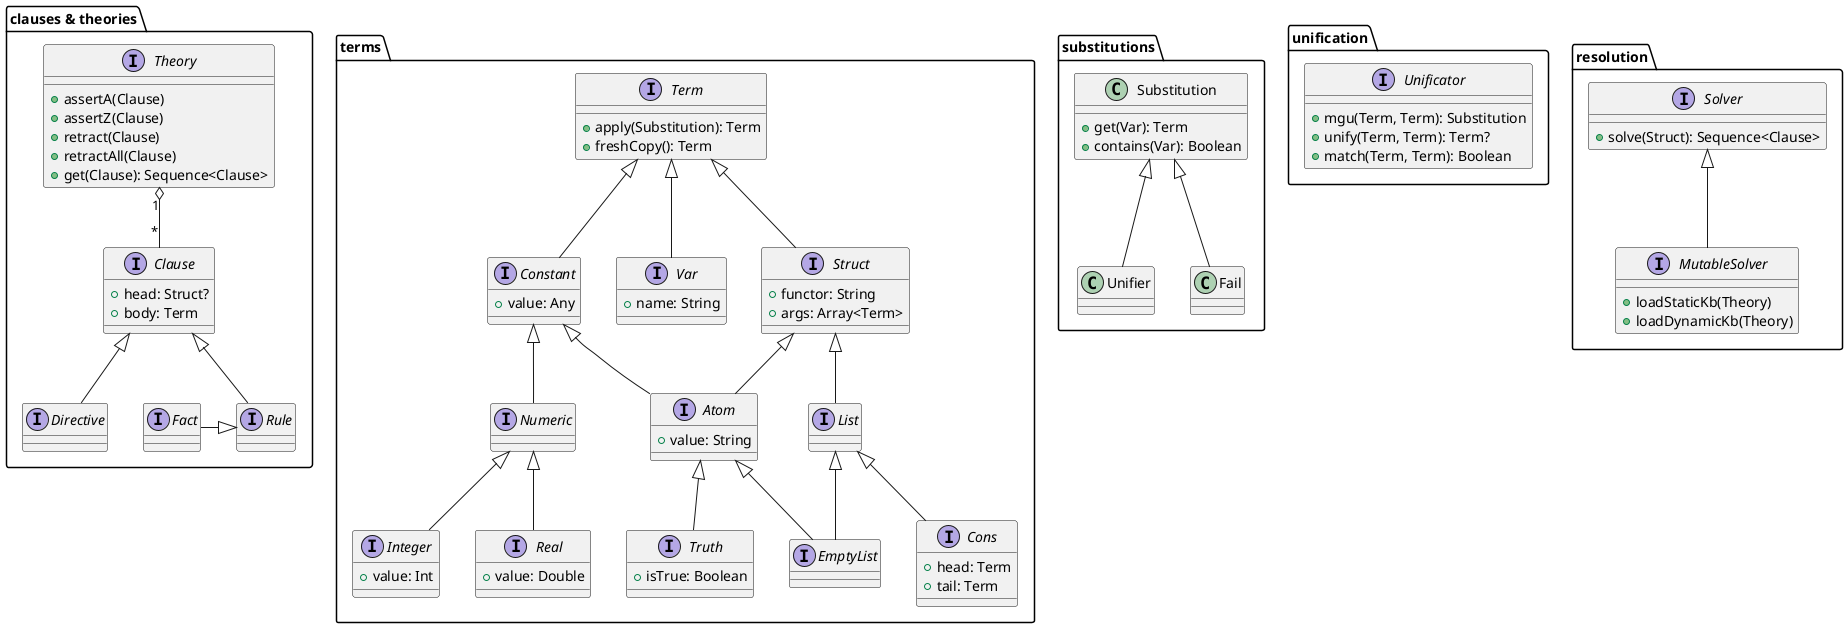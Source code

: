 @startuml
skinparam shadowing false

package terms {

    interface Term {
       + apply(Substitution): Term
       + freshCopy(): Term
    }
    interface Constant {
       + value: Any
    }
    interface Var {
       + name: String
    }
    interface Struct {
       + functor: String
       + args: Array<Term>
    }
    interface Numeric
    interface Integer {
       + value: Int
    }
    interface Real {
       + value: Double
    }
    interface Atom {
       + value: String
    }
    interface Truth {
       + isTrue: Boolean
    }
    interface EmptyList
    interface List
    interface Cons {
      + head: Term
      + tail: Term
    }

    Term <|-down- Struct
    Term <|-down- Constant
    Term <|-down- Var

    Constant <|-down- Numeric
    Constant <|-down- Atom

    Numeric <|-down- Real
    Numeric <|-down- Integer

    Struct <|-down- Atom
    Struct <|-down- List

    Atom <|-down- Truth
    Atom <|-- EmptyList

    List <|-down- EmptyList
    List <|-down- Cons

}

package substitutions {

    class Substitution{
        + get(Var): Term
        + contains(Var): Boolean
    }

    Substitution <|-- Unifier 
    Substitution <|-- Fail

}

package unification {

    interface Unificator {
        + mgu(Term, Term): Substitution
        + unify(Term, Term): Term?
        + match(Term, Term): Boolean
    }

}

package "clauses & theories" {

    interface Clause {
       + head: Struct?
       + body: Term
    }
    interface Rule
    interface Directive
    interface Fact
    Clause <|-down- Rule
    Clause <|-down- Directive
    Rule <|-left- Fact
    
    interface Theory {
        + assertA(Clause)
        + assertZ(Clause)
        + retract(Clause)
        + retractAll(Clause)
        + get(Clause): Sequence<Clause>
    }

    Theory "1" o-- "*" Clause

}

package resolution {

    interface Solver {
        + solve(Struct): Sequence<Clause> 
    }
    
    interface MutableSolver {
        + loadStaticKb(Theory)
        + loadDynamicKb(Theory)
    }
    
    Solver <|-- MutableSolver

}
@enduml
